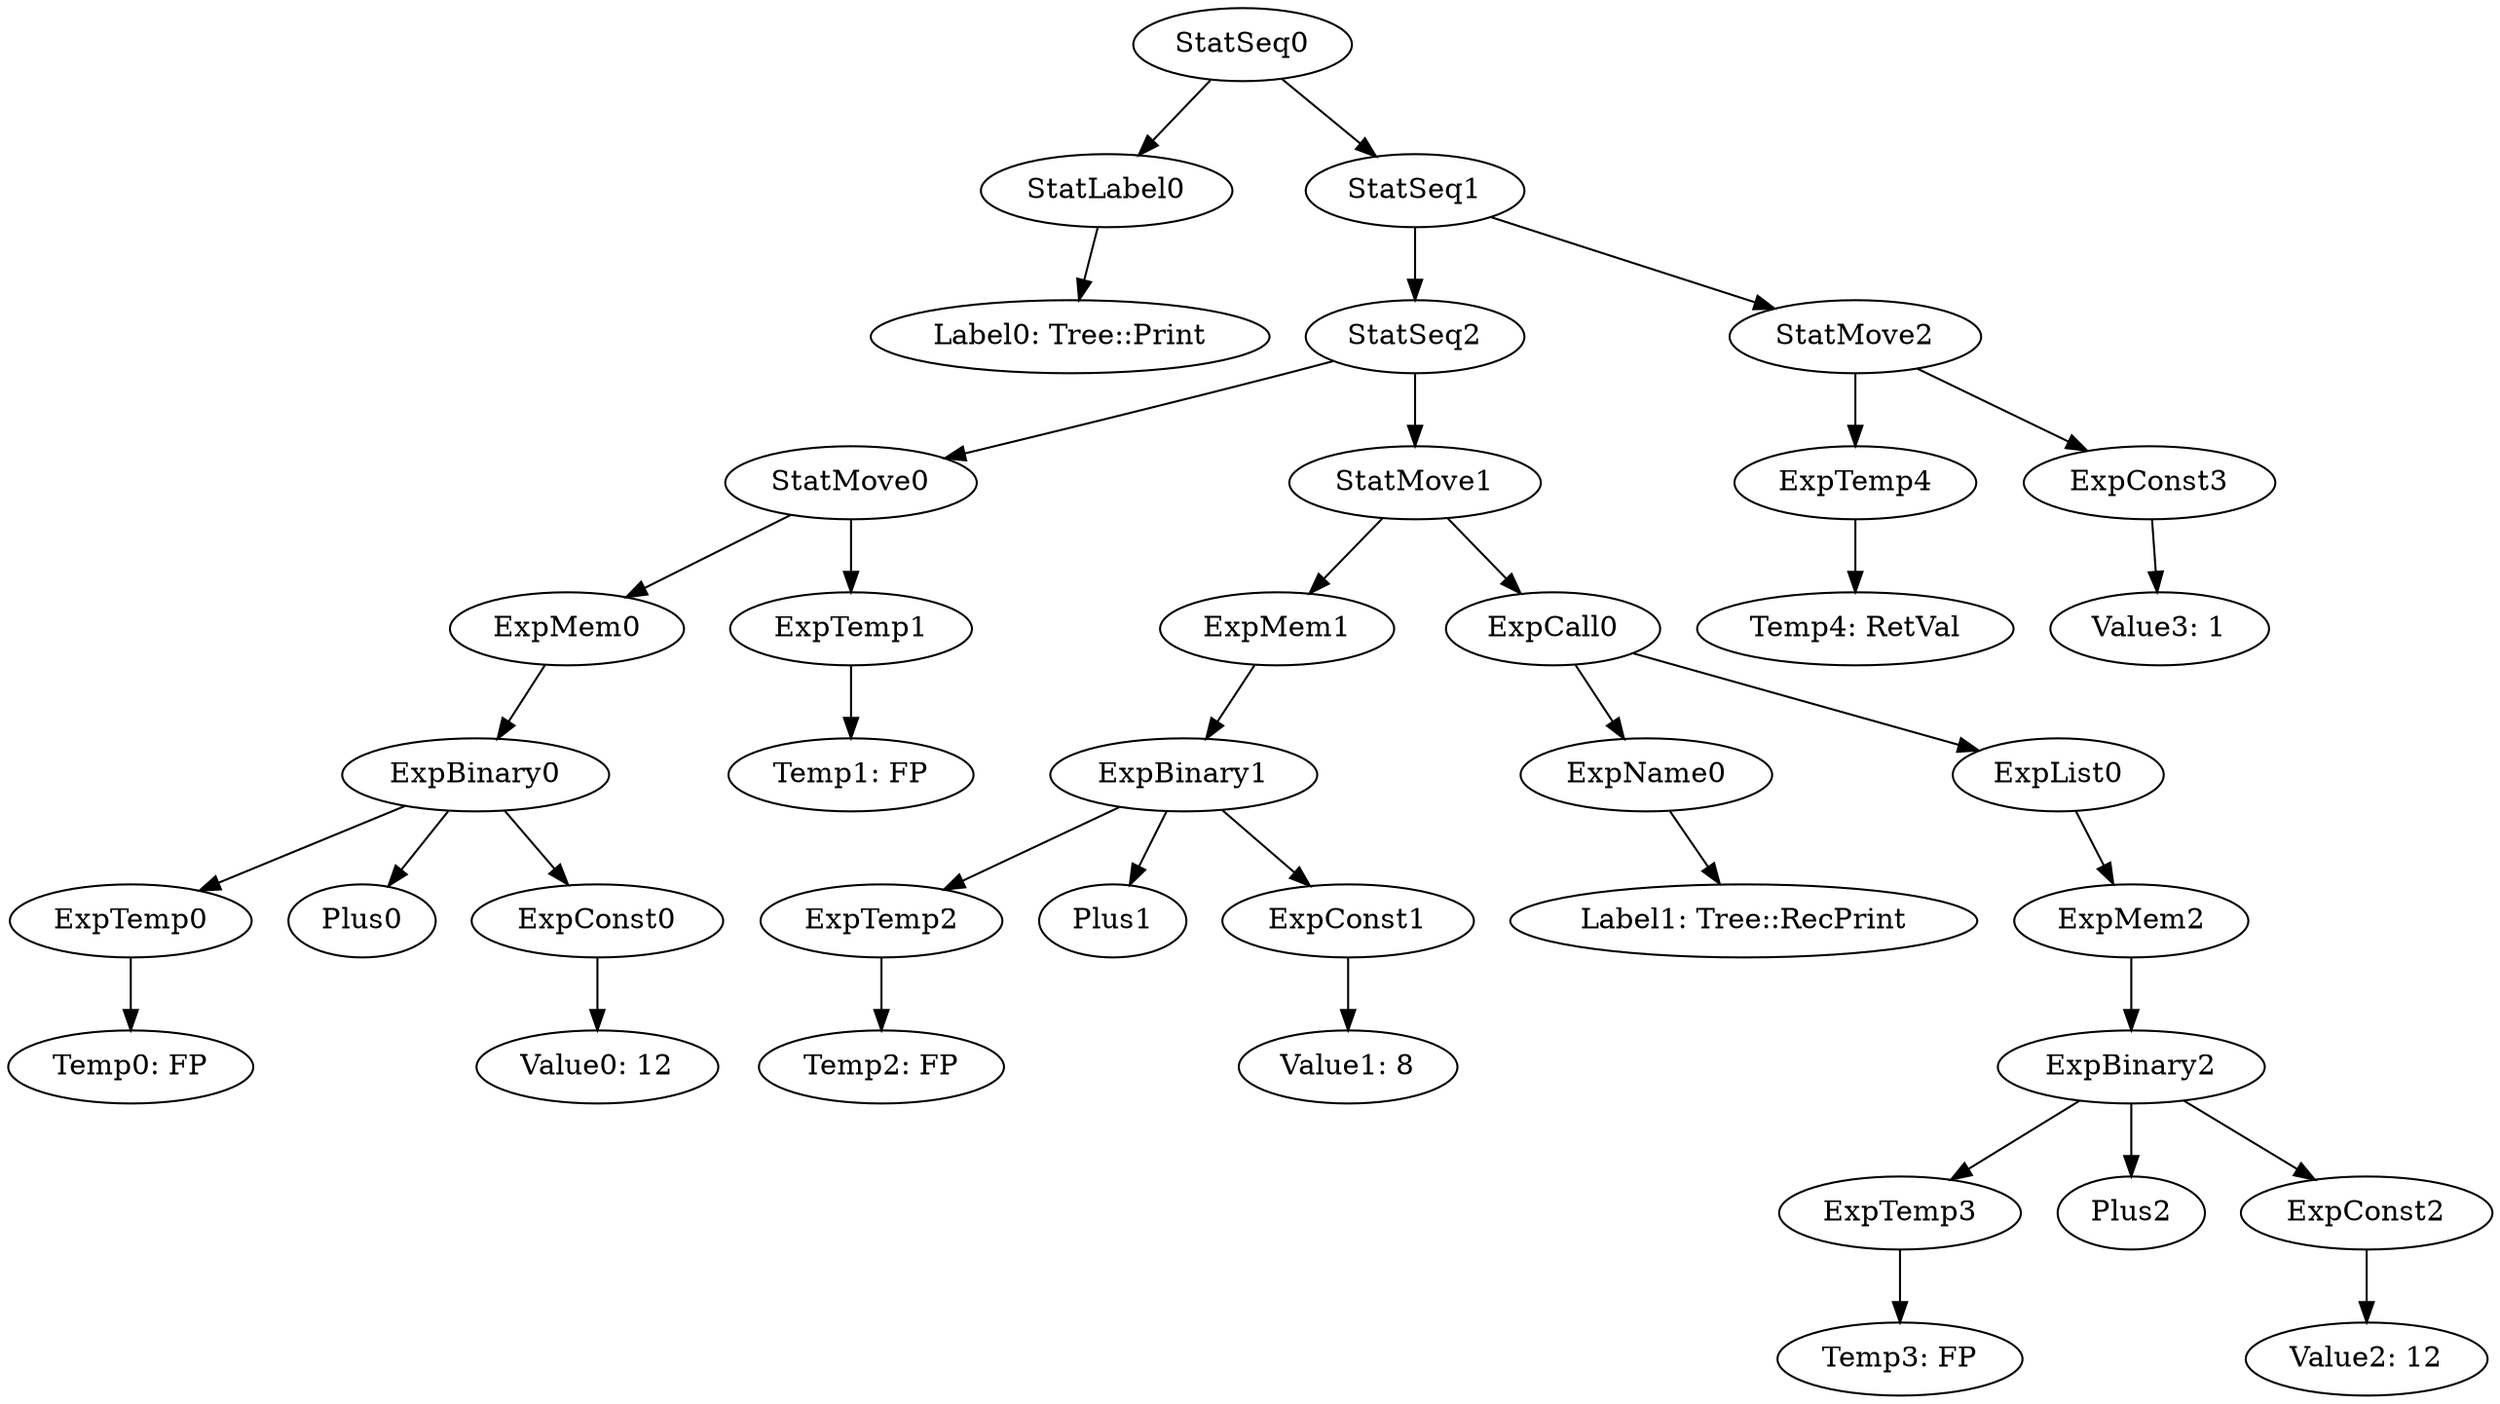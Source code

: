 digraph {
	ordering = out;
	ExpConst3 -> "Value3: 1";
	StatMove2 -> ExpTemp4;
	StatMove2 -> ExpConst3;
	ExpTemp4 -> "Temp4: RetVal";
	StatSeq2 -> StatMove0;
	StatSeq2 -> StatMove1;
	ExpMem0 -> ExpBinary0;
	ExpBinary1 -> ExpTemp2;
	ExpBinary1 -> Plus1;
	ExpBinary1 -> ExpConst1;
	ExpTemp2 -> "Temp2: FP";
	ExpConst0 -> "Value0: 12";
	ExpMem1 -> ExpBinary1;
	StatLabel0 -> "Label0: Tree::Print";
	ExpTemp1 -> "Temp1: FP";
	StatSeq0 -> StatLabel0;
	StatSeq0 -> StatSeq1;
	ExpTemp3 -> "Temp3: FP";
	ExpTemp0 -> "Temp0: FP";
	StatMove0 -> ExpMem0;
	StatMove0 -> ExpTemp1;
	ExpBinary0 -> ExpTemp0;
	ExpBinary0 -> Plus0;
	ExpBinary0 -> ExpConst0;
	StatMove1 -> ExpMem1;
	StatMove1 -> ExpCall0;
	ExpName0 -> "Label1: Tree::RecPrint";
	ExpMem2 -> ExpBinary2;
	ExpCall0 -> ExpName0;
	ExpCall0 -> ExpList0;
	ExpBinary2 -> ExpTemp3;
	ExpBinary2 -> Plus2;
	ExpBinary2 -> ExpConst2;
	ExpConst1 -> "Value1: 8";
	StatSeq1 -> StatSeq2;
	StatSeq1 -> StatMove2;
	ExpConst2 -> "Value2: 12";
	ExpList0 -> ExpMem2;
}

